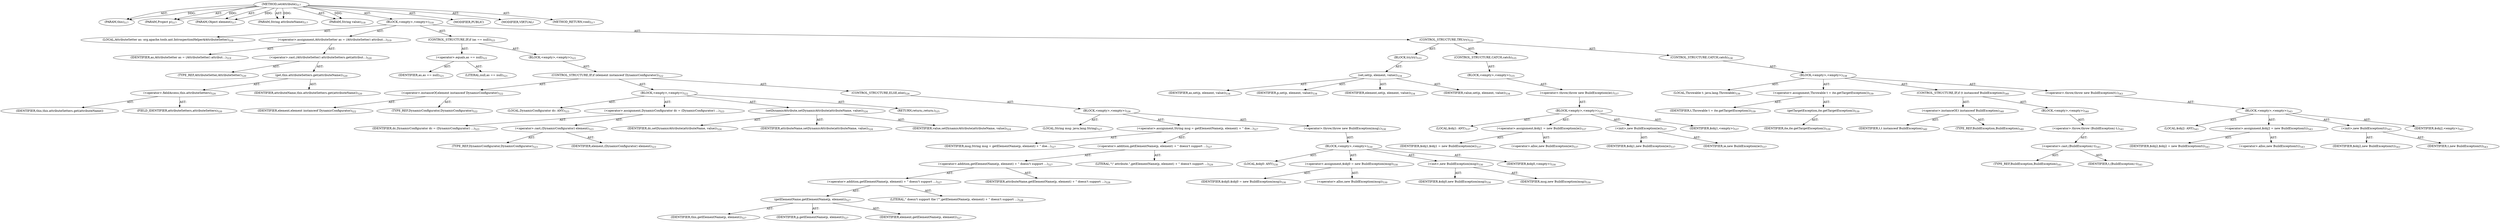 digraph "setAttribute" {  
"111669149700" [label = <(METHOD,setAttribute)<SUB>517</SUB>> ]
"115964116992" [label = <(PARAM,this)<SUB>517</SUB>> ]
"115964117056" [label = <(PARAM,Project p)<SUB>517</SUB>> ]
"115964117057" [label = <(PARAM,Object element)<SUB>517</SUB>> ]
"115964117058" [label = <(PARAM,String attributeName)<SUB>517</SUB>> ]
"115964117059" [label = <(PARAM,String value)<SUB>518</SUB>> ]
"25769803812" [label = <(BLOCK,&lt;empty&gt;,&lt;empty&gt;)<SUB>518</SUB>> ]
"94489280539" [label = <(LOCAL,AttributeSetter as: org.apache.tools.ant.IntrospectionHelper$AttributeSetter)<SUB>519</SUB>> ]
"30064771343" [label = <(&lt;operator&gt;.assignment,AttributeSetter as = (AttributeSetter) attribut...)<SUB>519</SUB>> ]
"68719477032" [label = <(IDENTIFIER,as,AttributeSetter as = (AttributeSetter) attribut...)<SUB>519</SUB>> ]
"30064771344" [label = <(&lt;operator&gt;.cast,(AttributeSetter) attributeSetters.get(attribut...)<SUB>520</SUB>> ]
"180388626438" [label = <(TYPE_REF,AttributeSetter,AttributeSetter)<SUB>520</SUB>> ]
"30064771345" [label = <(get,this.attributeSetters.get(attributeName))<SUB>520</SUB>> ]
"30064771346" [label = <(&lt;operator&gt;.fieldAccess,this.attributeSetters)<SUB>520</SUB>> ]
"68719477033" [label = <(IDENTIFIER,this,this.attributeSetters.get(attributeName))> ]
"55834574910" [label = <(FIELD_IDENTIFIER,attributeSetters,attributeSetters)<SUB>520</SUB>> ]
"68719477034" [label = <(IDENTIFIER,attributeName,this.attributeSetters.get(attributeName))<SUB>520</SUB>> ]
"47244640289" [label = <(CONTROL_STRUCTURE,IF,if (as == null))<SUB>521</SUB>> ]
"30064771347" [label = <(&lt;operator&gt;.equals,as == null)<SUB>521</SUB>> ]
"68719477035" [label = <(IDENTIFIER,as,as == null)<SUB>521</SUB>> ]
"90194313269" [label = <(LITERAL,null,as == null)<SUB>521</SUB>> ]
"25769803813" [label = <(BLOCK,&lt;empty&gt;,&lt;empty&gt;)<SUB>521</SUB>> ]
"47244640290" [label = <(CONTROL_STRUCTURE,IF,if (element instanceof DynamicConfigurator))<SUB>522</SUB>> ]
"30064771348" [label = <(&lt;operator&gt;.instanceOf,element instanceof DynamicConfigurator)<SUB>522</SUB>> ]
"68719477036" [label = <(IDENTIFIER,element,element instanceof DynamicConfigurator)<SUB>522</SUB>> ]
"180388626439" [label = <(TYPE_REF,DynamicConfigurator,DynamicConfigurator)<SUB>522</SUB>> ]
"25769803814" [label = <(BLOCK,&lt;empty&gt;,&lt;empty&gt;)<SUB>522</SUB>> ]
"94489280540" [label = <(LOCAL,DynamicConfigurator dc: ANY)<SUB>523</SUB>> ]
"30064771349" [label = <(&lt;operator&gt;.assignment,DynamicConfigurator dc = (DynamicConfigurator) ...)<SUB>523</SUB>> ]
"68719477037" [label = <(IDENTIFIER,dc,DynamicConfigurator dc = (DynamicConfigurator) ...)<SUB>523</SUB>> ]
"30064771350" [label = <(&lt;operator&gt;.cast,(DynamicConfigurator) element)<SUB>523</SUB>> ]
"180388626440" [label = <(TYPE_REF,DynamicConfigurator,DynamicConfigurator)<SUB>523</SUB>> ]
"68719477038" [label = <(IDENTIFIER,element,(DynamicConfigurator) element)<SUB>523</SUB>> ]
"30064771351" [label = <(setDynamicAttribute,setDynamicAttribute(attributeName, value))<SUB>524</SUB>> ]
"68719477039" [label = <(IDENTIFIER,dc,setDynamicAttribute(attributeName, value))<SUB>524</SUB>> ]
"68719477040" [label = <(IDENTIFIER,attributeName,setDynamicAttribute(attributeName, value))<SUB>524</SUB>> ]
"68719477041" [label = <(IDENTIFIER,value,setDynamicAttribute(attributeName, value))<SUB>524</SUB>> ]
"146028888069" [label = <(RETURN,return;,return;)<SUB>525</SUB>> ]
"47244640291" [label = <(CONTROL_STRUCTURE,ELSE,else)<SUB>526</SUB>> ]
"25769803815" [label = <(BLOCK,&lt;empty&gt;,&lt;empty&gt;)<SUB>526</SUB>> ]
"94489280541" [label = <(LOCAL,String msg: java.lang.String)<SUB>527</SUB>> ]
"30064771352" [label = <(&lt;operator&gt;.assignment,String msg = getElementName(p, element) + &quot; doe...)<SUB>527</SUB>> ]
"68719477042" [label = <(IDENTIFIER,msg,String msg = getElementName(p, element) + &quot; doe...)<SUB>527</SUB>> ]
"30064771353" [label = <(&lt;operator&gt;.addition,getElementName(p, element) + &quot; doesn't support ...)<SUB>527</SUB>> ]
"30064771354" [label = <(&lt;operator&gt;.addition,getElementName(p, element) + &quot; doesn't support ...)<SUB>527</SUB>> ]
"30064771355" [label = <(&lt;operator&gt;.addition,getElementName(p, element) + &quot; doesn't support ...)<SUB>527</SUB>> ]
"30064771356" [label = <(getElementName,getElementName(p, element))<SUB>527</SUB>> ]
"68719476736" [label = <(IDENTIFIER,this,getElementName(p, element))<SUB>527</SUB>> ]
"68719477043" [label = <(IDENTIFIER,p,getElementName(p, element))<SUB>527</SUB>> ]
"68719477044" [label = <(IDENTIFIER,element,getElementName(p, element))<SUB>527</SUB>> ]
"90194313270" [label = <(LITERAL,&quot; doesn't support the \&quot;&quot;,getElementName(p, element) + &quot; doesn't support ...)<SUB>528</SUB>> ]
"68719477045" [label = <(IDENTIFIER,attributeName,getElementName(p, element) + &quot; doesn't support ...)<SUB>528</SUB>> ]
"90194313271" [label = <(LITERAL,&quot;\&quot; attribute.&quot;,getElementName(p, element) + &quot; doesn't support ...)<SUB>529</SUB>> ]
"30064771357" [label = <(&lt;operator&gt;.throw,throw new BuildException(msg);)<SUB>530</SUB>> ]
"25769803816" [label = <(BLOCK,&lt;empty&gt;,&lt;empty&gt;)<SUB>530</SUB>> ]
"94489280542" [label = <(LOCAL,$obj0: ANY)<SUB>530</SUB>> ]
"30064771358" [label = <(&lt;operator&gt;.assignment,$obj0 = new BuildException(msg))<SUB>530</SUB>> ]
"68719477046" [label = <(IDENTIFIER,$obj0,$obj0 = new BuildException(msg))<SUB>530</SUB>> ]
"30064771359" [label = <(&lt;operator&gt;.alloc,new BuildException(msg))<SUB>530</SUB>> ]
"30064771360" [label = <(&lt;init&gt;,new BuildException(msg))<SUB>530</SUB>> ]
"68719477047" [label = <(IDENTIFIER,$obj0,new BuildException(msg))<SUB>530</SUB>> ]
"68719477048" [label = <(IDENTIFIER,msg,new BuildException(msg))<SUB>530</SUB>> ]
"68719477049" [label = <(IDENTIFIER,$obj0,&lt;empty&gt;)<SUB>530</SUB>> ]
"47244640292" [label = <(CONTROL_STRUCTURE,TRY,try)<SUB>533</SUB>> ]
"25769803817" [label = <(BLOCK,try,try)<SUB>533</SUB>> ]
"30064771361" [label = <(set,set(p, element, value))<SUB>534</SUB>> ]
"68719477050" [label = <(IDENTIFIER,as,set(p, element, value))<SUB>534</SUB>> ]
"68719477051" [label = <(IDENTIFIER,p,set(p, element, value))<SUB>534</SUB>> ]
"68719477052" [label = <(IDENTIFIER,element,set(p, element, value))<SUB>534</SUB>> ]
"68719477053" [label = <(IDENTIFIER,value,set(p, element, value))<SUB>534</SUB>> ]
"47244640293" [label = <(CONTROL_STRUCTURE,CATCH,catch)<SUB>535</SUB>> ]
"25769803818" [label = <(BLOCK,&lt;empty&gt;,&lt;empty&gt;)<SUB>535</SUB>> ]
"30064771362" [label = <(&lt;operator&gt;.throw,throw new BuildException(ie);)<SUB>537</SUB>> ]
"25769803819" [label = <(BLOCK,&lt;empty&gt;,&lt;empty&gt;)<SUB>537</SUB>> ]
"94489280543" [label = <(LOCAL,$obj1: ANY)<SUB>537</SUB>> ]
"30064771363" [label = <(&lt;operator&gt;.assignment,$obj1 = new BuildException(ie))<SUB>537</SUB>> ]
"68719477054" [label = <(IDENTIFIER,$obj1,$obj1 = new BuildException(ie))<SUB>537</SUB>> ]
"30064771364" [label = <(&lt;operator&gt;.alloc,new BuildException(ie))<SUB>537</SUB>> ]
"30064771365" [label = <(&lt;init&gt;,new BuildException(ie))<SUB>537</SUB>> ]
"68719477055" [label = <(IDENTIFIER,$obj1,new BuildException(ie))<SUB>537</SUB>> ]
"68719477056" [label = <(IDENTIFIER,ie,new BuildException(ie))<SUB>537</SUB>> ]
"68719477057" [label = <(IDENTIFIER,$obj1,&lt;empty&gt;)<SUB>537</SUB>> ]
"47244640294" [label = <(CONTROL_STRUCTURE,CATCH,catch)<SUB>538</SUB>> ]
"25769803820" [label = <(BLOCK,&lt;empty&gt;,&lt;empty&gt;)<SUB>538</SUB>> ]
"94489280544" [label = <(LOCAL,Throwable t: java.lang.Throwable)<SUB>539</SUB>> ]
"30064771366" [label = <(&lt;operator&gt;.assignment,Throwable t = ite.getTargetException())<SUB>539</SUB>> ]
"68719477058" [label = <(IDENTIFIER,t,Throwable t = ite.getTargetException())<SUB>539</SUB>> ]
"30064771367" [label = <(getTargetException,ite.getTargetException())<SUB>539</SUB>> ]
"68719477059" [label = <(IDENTIFIER,ite,ite.getTargetException())<SUB>539</SUB>> ]
"47244640295" [label = <(CONTROL_STRUCTURE,IF,if (t instanceof BuildException))<SUB>540</SUB>> ]
"30064771368" [label = <(&lt;operator&gt;.instanceOf,t instanceof BuildException)<SUB>540</SUB>> ]
"68719477060" [label = <(IDENTIFIER,t,t instanceof BuildException)<SUB>540</SUB>> ]
"180388626441" [label = <(TYPE_REF,BuildException,BuildException)<SUB>540</SUB>> ]
"25769803821" [label = <(BLOCK,&lt;empty&gt;,&lt;empty&gt;)<SUB>540</SUB>> ]
"30064771369" [label = <(&lt;operator&gt;.throw,throw (BuildException) t;)<SUB>541</SUB>> ]
"30064771370" [label = <(&lt;operator&gt;.cast,(BuildException) t)<SUB>541</SUB>> ]
"180388626442" [label = <(TYPE_REF,BuildException,BuildException)<SUB>541</SUB>> ]
"68719477061" [label = <(IDENTIFIER,t,(BuildException) t)<SUB>541</SUB>> ]
"30064771371" [label = <(&lt;operator&gt;.throw,throw new BuildException(t);)<SUB>543</SUB>> ]
"25769803822" [label = <(BLOCK,&lt;empty&gt;,&lt;empty&gt;)<SUB>543</SUB>> ]
"94489280545" [label = <(LOCAL,$obj2: ANY)<SUB>543</SUB>> ]
"30064771372" [label = <(&lt;operator&gt;.assignment,$obj2 = new BuildException(t))<SUB>543</SUB>> ]
"68719477062" [label = <(IDENTIFIER,$obj2,$obj2 = new BuildException(t))<SUB>543</SUB>> ]
"30064771373" [label = <(&lt;operator&gt;.alloc,new BuildException(t))<SUB>543</SUB>> ]
"30064771374" [label = <(&lt;init&gt;,new BuildException(t))<SUB>543</SUB>> ]
"68719477063" [label = <(IDENTIFIER,$obj2,new BuildException(t))<SUB>543</SUB>> ]
"68719477064" [label = <(IDENTIFIER,t,new BuildException(t))<SUB>543</SUB>> ]
"68719477065" [label = <(IDENTIFIER,$obj2,&lt;empty&gt;)<SUB>543</SUB>> ]
"133143986195" [label = <(MODIFIER,PUBLIC)> ]
"133143986196" [label = <(MODIFIER,VIRTUAL)> ]
"128849018884" [label = <(METHOD_RETURN,void)<SUB>517</SUB>> ]
  "111669149700" -> "115964116992"  [ label = "AST: "] 
  "111669149700" -> "115964117056"  [ label = "AST: "] 
  "111669149700" -> "115964117057"  [ label = "AST: "] 
  "111669149700" -> "115964117058"  [ label = "AST: "] 
  "111669149700" -> "115964117059"  [ label = "AST: "] 
  "111669149700" -> "25769803812"  [ label = "AST: "] 
  "111669149700" -> "133143986195"  [ label = "AST: "] 
  "111669149700" -> "133143986196"  [ label = "AST: "] 
  "111669149700" -> "128849018884"  [ label = "AST: "] 
  "25769803812" -> "94489280539"  [ label = "AST: "] 
  "25769803812" -> "30064771343"  [ label = "AST: "] 
  "25769803812" -> "47244640289"  [ label = "AST: "] 
  "25769803812" -> "47244640292"  [ label = "AST: "] 
  "30064771343" -> "68719477032"  [ label = "AST: "] 
  "30064771343" -> "30064771344"  [ label = "AST: "] 
  "30064771344" -> "180388626438"  [ label = "AST: "] 
  "30064771344" -> "30064771345"  [ label = "AST: "] 
  "30064771345" -> "30064771346"  [ label = "AST: "] 
  "30064771345" -> "68719477034"  [ label = "AST: "] 
  "30064771346" -> "68719477033"  [ label = "AST: "] 
  "30064771346" -> "55834574910"  [ label = "AST: "] 
  "47244640289" -> "30064771347"  [ label = "AST: "] 
  "47244640289" -> "25769803813"  [ label = "AST: "] 
  "30064771347" -> "68719477035"  [ label = "AST: "] 
  "30064771347" -> "90194313269"  [ label = "AST: "] 
  "25769803813" -> "47244640290"  [ label = "AST: "] 
  "47244640290" -> "30064771348"  [ label = "AST: "] 
  "47244640290" -> "25769803814"  [ label = "AST: "] 
  "47244640290" -> "47244640291"  [ label = "AST: "] 
  "30064771348" -> "68719477036"  [ label = "AST: "] 
  "30064771348" -> "180388626439"  [ label = "AST: "] 
  "25769803814" -> "94489280540"  [ label = "AST: "] 
  "25769803814" -> "30064771349"  [ label = "AST: "] 
  "25769803814" -> "30064771351"  [ label = "AST: "] 
  "25769803814" -> "146028888069"  [ label = "AST: "] 
  "30064771349" -> "68719477037"  [ label = "AST: "] 
  "30064771349" -> "30064771350"  [ label = "AST: "] 
  "30064771350" -> "180388626440"  [ label = "AST: "] 
  "30064771350" -> "68719477038"  [ label = "AST: "] 
  "30064771351" -> "68719477039"  [ label = "AST: "] 
  "30064771351" -> "68719477040"  [ label = "AST: "] 
  "30064771351" -> "68719477041"  [ label = "AST: "] 
  "47244640291" -> "25769803815"  [ label = "AST: "] 
  "25769803815" -> "94489280541"  [ label = "AST: "] 
  "25769803815" -> "30064771352"  [ label = "AST: "] 
  "25769803815" -> "30064771357"  [ label = "AST: "] 
  "30064771352" -> "68719477042"  [ label = "AST: "] 
  "30064771352" -> "30064771353"  [ label = "AST: "] 
  "30064771353" -> "30064771354"  [ label = "AST: "] 
  "30064771353" -> "90194313271"  [ label = "AST: "] 
  "30064771354" -> "30064771355"  [ label = "AST: "] 
  "30064771354" -> "68719477045"  [ label = "AST: "] 
  "30064771355" -> "30064771356"  [ label = "AST: "] 
  "30064771355" -> "90194313270"  [ label = "AST: "] 
  "30064771356" -> "68719476736"  [ label = "AST: "] 
  "30064771356" -> "68719477043"  [ label = "AST: "] 
  "30064771356" -> "68719477044"  [ label = "AST: "] 
  "30064771357" -> "25769803816"  [ label = "AST: "] 
  "25769803816" -> "94489280542"  [ label = "AST: "] 
  "25769803816" -> "30064771358"  [ label = "AST: "] 
  "25769803816" -> "30064771360"  [ label = "AST: "] 
  "25769803816" -> "68719477049"  [ label = "AST: "] 
  "30064771358" -> "68719477046"  [ label = "AST: "] 
  "30064771358" -> "30064771359"  [ label = "AST: "] 
  "30064771360" -> "68719477047"  [ label = "AST: "] 
  "30064771360" -> "68719477048"  [ label = "AST: "] 
  "47244640292" -> "25769803817"  [ label = "AST: "] 
  "47244640292" -> "47244640293"  [ label = "AST: "] 
  "47244640292" -> "47244640294"  [ label = "AST: "] 
  "25769803817" -> "30064771361"  [ label = "AST: "] 
  "30064771361" -> "68719477050"  [ label = "AST: "] 
  "30064771361" -> "68719477051"  [ label = "AST: "] 
  "30064771361" -> "68719477052"  [ label = "AST: "] 
  "30064771361" -> "68719477053"  [ label = "AST: "] 
  "47244640293" -> "25769803818"  [ label = "AST: "] 
  "25769803818" -> "30064771362"  [ label = "AST: "] 
  "30064771362" -> "25769803819"  [ label = "AST: "] 
  "25769803819" -> "94489280543"  [ label = "AST: "] 
  "25769803819" -> "30064771363"  [ label = "AST: "] 
  "25769803819" -> "30064771365"  [ label = "AST: "] 
  "25769803819" -> "68719477057"  [ label = "AST: "] 
  "30064771363" -> "68719477054"  [ label = "AST: "] 
  "30064771363" -> "30064771364"  [ label = "AST: "] 
  "30064771365" -> "68719477055"  [ label = "AST: "] 
  "30064771365" -> "68719477056"  [ label = "AST: "] 
  "47244640294" -> "25769803820"  [ label = "AST: "] 
  "25769803820" -> "94489280544"  [ label = "AST: "] 
  "25769803820" -> "30064771366"  [ label = "AST: "] 
  "25769803820" -> "47244640295"  [ label = "AST: "] 
  "25769803820" -> "30064771371"  [ label = "AST: "] 
  "30064771366" -> "68719477058"  [ label = "AST: "] 
  "30064771366" -> "30064771367"  [ label = "AST: "] 
  "30064771367" -> "68719477059"  [ label = "AST: "] 
  "47244640295" -> "30064771368"  [ label = "AST: "] 
  "47244640295" -> "25769803821"  [ label = "AST: "] 
  "30064771368" -> "68719477060"  [ label = "AST: "] 
  "30064771368" -> "180388626441"  [ label = "AST: "] 
  "25769803821" -> "30064771369"  [ label = "AST: "] 
  "30064771369" -> "30064771370"  [ label = "AST: "] 
  "30064771370" -> "180388626442"  [ label = "AST: "] 
  "30064771370" -> "68719477061"  [ label = "AST: "] 
  "30064771371" -> "25769803822"  [ label = "AST: "] 
  "25769803822" -> "94489280545"  [ label = "AST: "] 
  "25769803822" -> "30064771372"  [ label = "AST: "] 
  "25769803822" -> "30064771374"  [ label = "AST: "] 
  "25769803822" -> "68719477065"  [ label = "AST: "] 
  "30064771372" -> "68719477062"  [ label = "AST: "] 
  "30064771372" -> "30064771373"  [ label = "AST: "] 
  "30064771374" -> "68719477063"  [ label = "AST: "] 
  "30064771374" -> "68719477064"  [ label = "AST: "] 
  "111669149700" -> "115964116992"  [ label = "DDG: "] 
  "111669149700" -> "115964117056"  [ label = "DDG: "] 
  "111669149700" -> "115964117057"  [ label = "DDG: "] 
  "111669149700" -> "115964117058"  [ label = "DDG: "] 
  "111669149700" -> "115964117059"  [ label = "DDG: "] 
}
